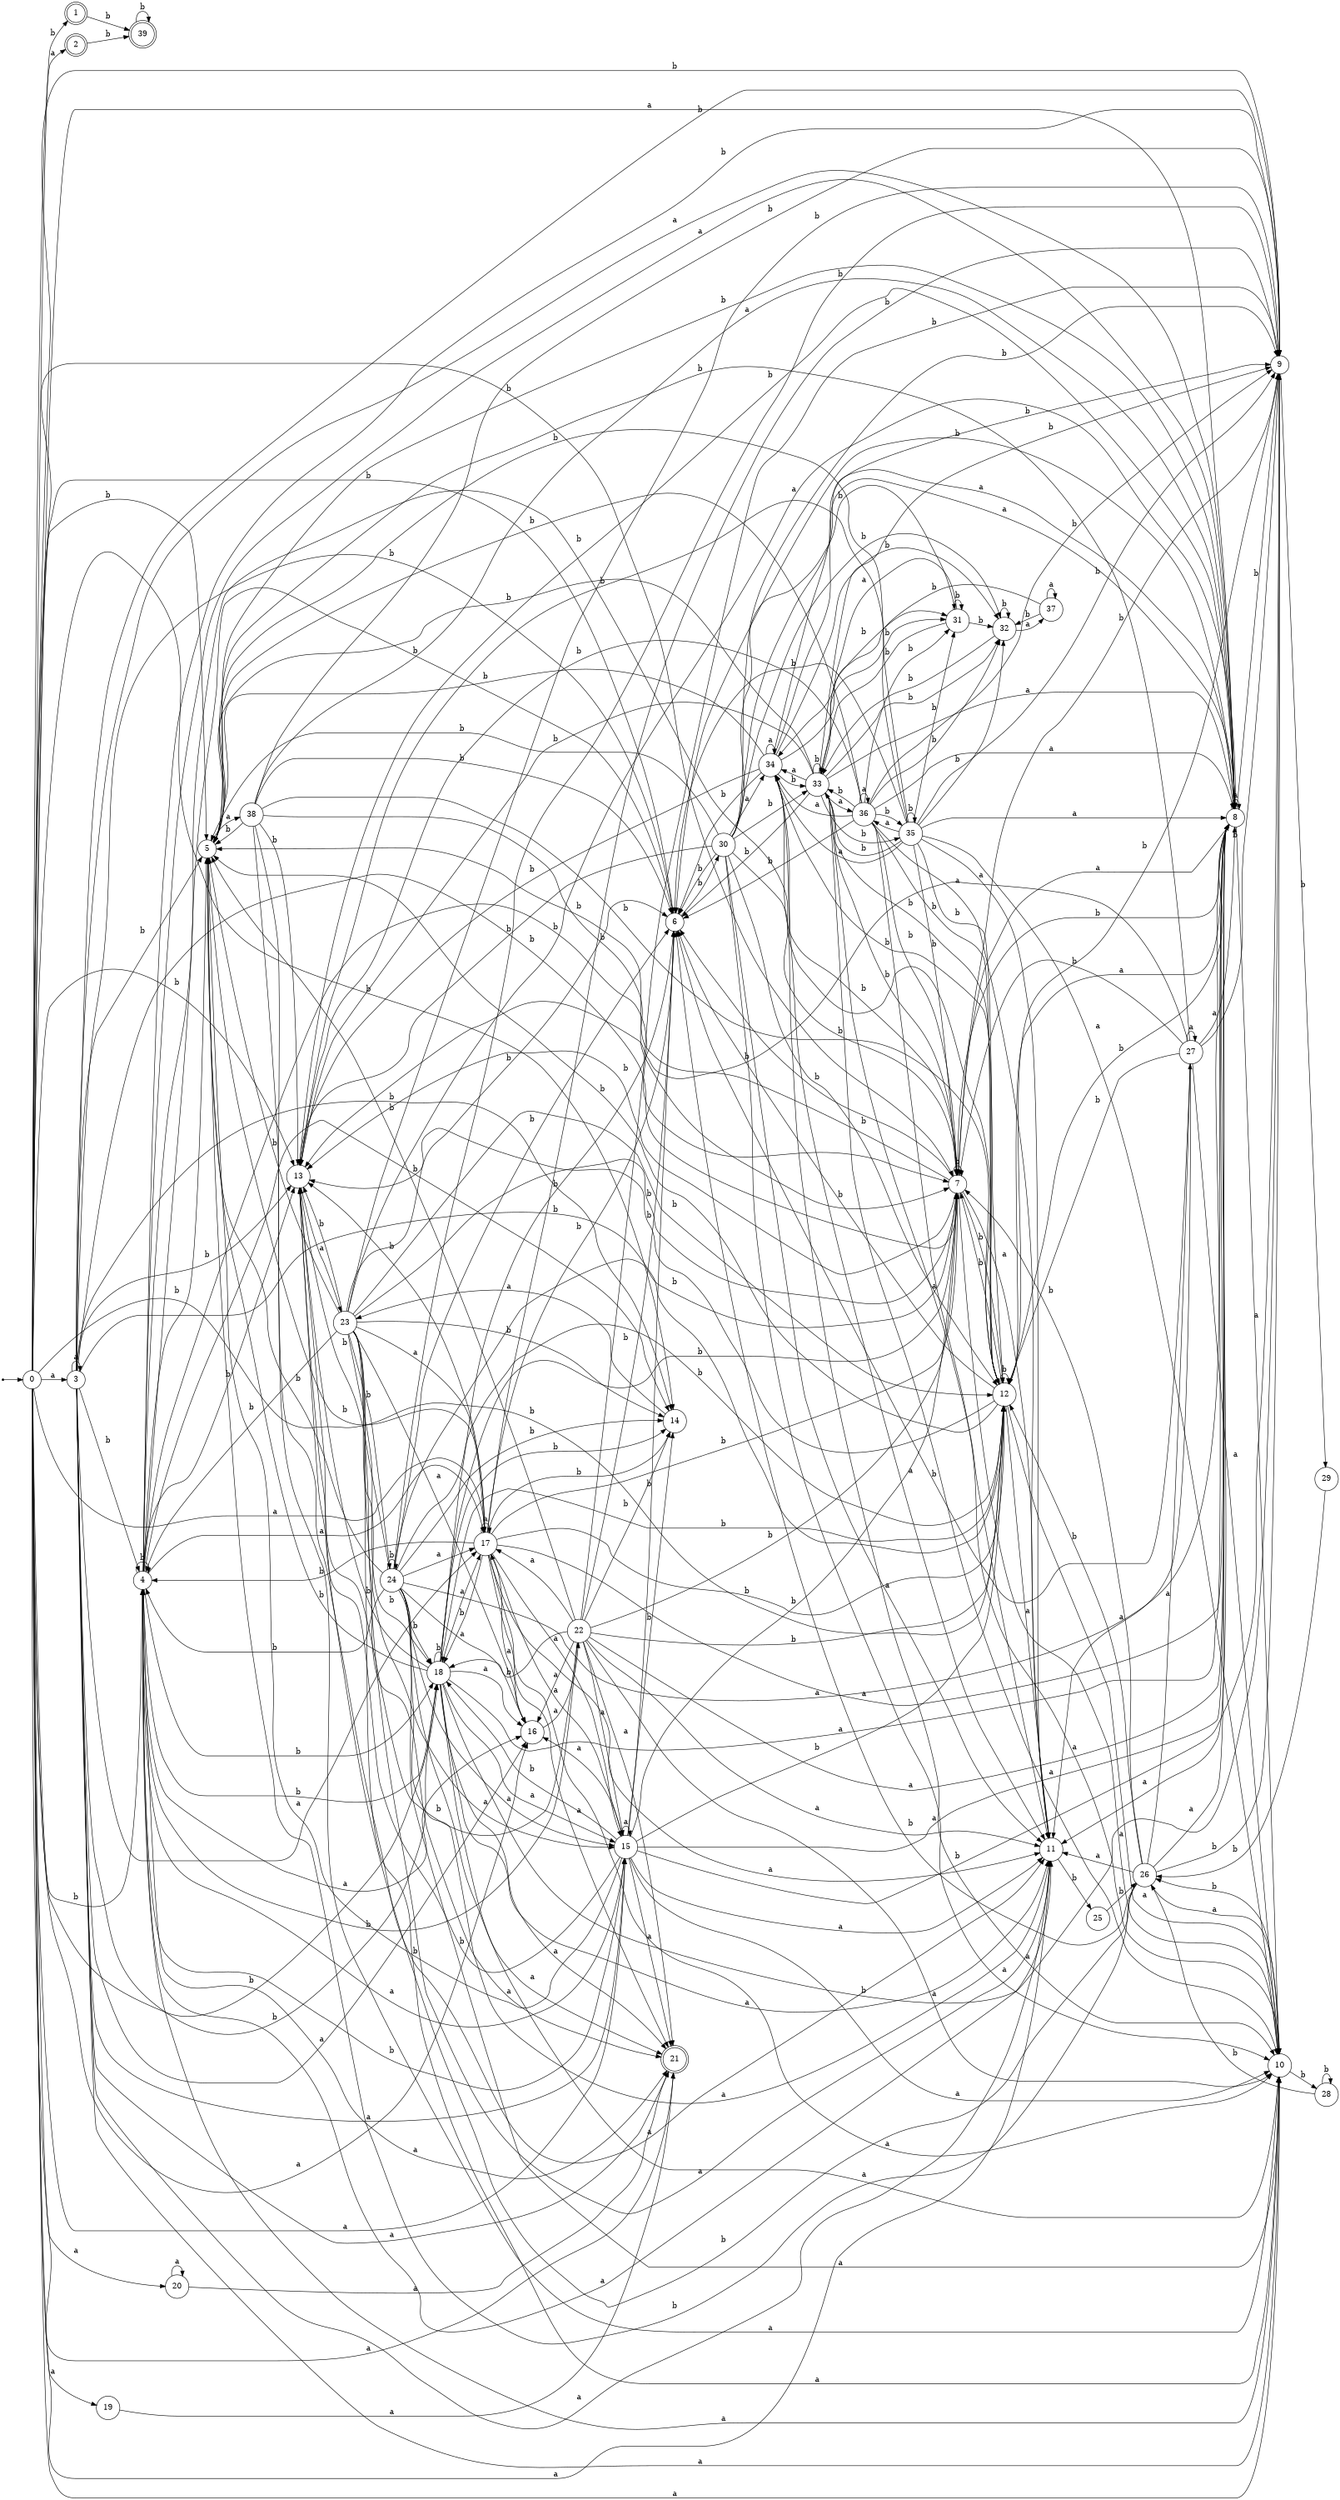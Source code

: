 digraph finite_state_machine {
rankdir=LR;
size="20,20";
node [shape = point]; "dummy0"
node [shape = circle]; "0";
"dummy0" -> "0";
node [shape = doublecircle]; "1";node [shape = doublecircle]; "2";node [shape = circle]; "3";
node [shape = circle]; "4";
node [shape = circle]; "5";
node [shape = circle]; "6";
node [shape = circle]; "7";
node [shape = circle]; "8";
node [shape = circle]; "9";
node [shape = circle]; "10";
node [shape = circle]; "11";
node [shape = circle]; "12";
node [shape = circle]; "13";
node [shape = circle]; "14";
node [shape = circle]; "15";
node [shape = circle]; "16";
node [shape = circle]; "17";
node [shape = circle]; "18";
node [shape = circle]; "19";
node [shape = circle]; "20";
node [shape = doublecircle]; "21";node [shape = circle]; "22";
node [shape = circle]; "23";
node [shape = circle]; "24";
node [shape = circle]; "25";
node [shape = circle]; "26";
node [shape = circle]; "27";
node [shape = circle]; "28";
node [shape = circle]; "29";
node [shape = circle]; "30";
node [shape = circle]; "31";
node [shape = circle]; "32";
node [shape = circle]; "33";
node [shape = circle]; "34";
node [shape = circle]; "35";
node [shape = circle]; "36";
node [shape = circle]; "37";
node [shape = circle]; "38";
node [shape = doublecircle]; "39";"0" -> "1" [label = "b"];
 "0" -> "4" [label = "b"];
 "0" -> "5" [label = "b"];
 "0" -> "6" [label = "b"];
 "0" -> "7" [label = "b"];
 "0" -> "9" [label = "b"];
 "0" -> "12" [label = "b"];
 "0" -> "13" [label = "b"];
 "0" -> "14" [label = "b"];
 "0" -> "18" [label = "b"];
 "0" -> "2" [label = "a"];
 "0" -> "3" [label = "a"];
 "0" -> "8" [label = "a"];
 "0" -> "10" [label = "a"];
 "0" -> "11" [label = "a"];
 "0" -> "15" [label = "a"];
 "0" -> "16" [label = "a"];
 "0" -> "17" [label = "a"];
 "0" -> "19" [label = "a"];
 "0" -> "20" [label = "a"];
 "0" -> "21" [label = "a"];
 "20" -> "20" [label = "a"];
 "20" -> "21" [label = "a"];
 "19" -> "21" [label = "a"];
 "18" -> "4" [label = "b"];
 "18" -> "5" [label = "b"];
 "18" -> "6" [label = "b"];
 "18" -> "7" [label = "b"];
 "18" -> "9" [label = "b"];
 "18" -> "12" [label = "b"];
 "18" -> "13" [label = "b"];
 "18" -> "14" [label = "b"];
 "18" -> "18" [label = "b"];
 "18" -> "16" [label = "a"];
 "18" -> "17" [label = "a"];
 "18" -> "21" [label = "a"];
 "18" -> "8" [label = "a"];
 "18" -> "10" [label = "a"];
 "18" -> "11" [label = "a"];
 "18" -> "15" [label = "a"];
 "17" -> "16" [label = "a"];
 "17" -> "17" [label = "a"];
 "17" -> "21" [label = "a"];
 "17" -> "8" [label = "a"];
 "17" -> "10" [label = "a"];
 "17" -> "11" [label = "a"];
 "17" -> "15" [label = "a"];
 "17" -> "4" [label = "b"];
 "17" -> "5" [label = "b"];
 "17" -> "6" [label = "b"];
 "17" -> "7" [label = "b"];
 "17" -> "9" [label = "b"];
 "17" -> "12" [label = "b"];
 "17" -> "13" [label = "b"];
 "17" -> "14" [label = "b"];
 "17" -> "18" [label = "b"];
 "16" -> "22" [label = "a"];
 "22" -> "16" [label = "a"];
 "22" -> "17" [label = "a"];
 "22" -> "21" [label = "a"];
 "22" -> "8" [label = "a"];
 "22" -> "10" [label = "a"];
 "22" -> "11" [label = "a"];
 "22" -> "15" [label = "a"];
 "22" -> "4" [label = "b"];
 "22" -> "5" [label = "b"];
 "22" -> "6" [label = "b"];
 "22" -> "7" [label = "b"];
 "22" -> "9" [label = "b"];
 "22" -> "12" [label = "b"];
 "22" -> "13" [label = "b"];
 "22" -> "14" [label = "b"];
 "22" -> "18" [label = "b"];
 "15" -> "16" [label = "a"];
 "15" -> "17" [label = "a"];
 "15" -> "21" [label = "a"];
 "15" -> "8" [label = "a"];
 "15" -> "10" [label = "a"];
 "15" -> "11" [label = "a"];
 "15" -> "15" [label = "a"];
 "15" -> "4" [label = "b"];
 "15" -> "5" [label = "b"];
 "15" -> "6" [label = "b"];
 "15" -> "7" [label = "b"];
 "15" -> "9" [label = "b"];
 "15" -> "12" [label = "b"];
 "15" -> "13" [label = "b"];
 "15" -> "14" [label = "b"];
 "15" -> "18" [label = "b"];
 "14" -> "23" [label = "a"];
 "23" -> "4" [label = "b"];
 "23" -> "5" [label = "b"];
 "23" -> "6" [label = "b"];
 "23" -> "7" [label = "b"];
 "23" -> "9" [label = "b"];
 "23" -> "12" [label = "b"];
 "23" -> "13" [label = "b"];
 "23" -> "14" [label = "b"];
 "23" -> "18" [label = "b"];
 "23" -> "24" [label = "b"];
 "23" -> "16" [label = "a"];
 "23" -> "17" [label = "a"];
 "23" -> "21" [label = "a"];
 "23" -> "8" [label = "a"];
 "23" -> "10" [label = "a"];
 "23" -> "11" [label = "a"];
 "23" -> "15" [label = "a"];
 "24" -> "4" [label = "b"];
 "24" -> "5" [label = "b"];
 "24" -> "6" [label = "b"];
 "24" -> "7" [label = "b"];
 "24" -> "9" [label = "b"];
 "24" -> "12" [label = "b"];
 "24" -> "13" [label = "b"];
 "24" -> "14" [label = "b"];
 "24" -> "18" [label = "b"];
 "24" -> "24" [label = "b"];
 "24" -> "16" [label = "a"];
 "24" -> "17" [label = "a"];
 "24" -> "21" [label = "a"];
 "24" -> "8" [label = "a"];
 "24" -> "10" [label = "a"];
 "24" -> "11" [label = "a"];
 "24" -> "15" [label = "a"];
 "13" -> "23" [label = "a"];
 "12" -> "5" [label = "b"];
 "12" -> "6" [label = "b"];
 "12" -> "7" [label = "b"];
 "12" -> "9" [label = "b"];
 "12" -> "12" [label = "b"];
 "12" -> "13" [label = "b"];
 "12" -> "8" [label = "a"];
 "12" -> "10" [label = "a"];
 "12" -> "11" [label = "a"];
 "11" -> "25" [label = "b"];
 "25" -> "26" [label = "b"];
 "26" -> "5" [label = "b"];
 "26" -> "6" [label = "b"];
 "26" -> "7" [label = "b"];
 "26" -> "9" [label = "b"];
 "26" -> "12" [label = "b"];
 "26" -> "13" [label = "b"];
 "26" -> "27" [label = "a"];
 "26" -> "8" [label = "a"];
 "26" -> "10" [label = "a"];
 "26" -> "11" [label = "a"];
 "27" -> "11" [label = "a"];
 "27" -> "8" [label = "a"];
 "27" -> "10" [label = "a"];
 "27" -> "27" [label = "a"];
 "27" -> "5" [label = "b"];
 "27" -> "6" [label = "b"];
 "27" -> "7" [label = "b"];
 "27" -> "9" [label = "b"];
 "27" -> "12" [label = "b"];
 "27" -> "13" [label = "b"];
 "10" -> "26" [label = "b"];
 "10" -> "28" [label = "b"];
 "28" -> "26" [label = "b"];
 "28" -> "28" [label = "b"];
 "9" -> "29" [label = "b"];
 "29" -> "26" [label = "b"];
 "8" -> "8" [label = "a"];
 "8" -> "10" [label = "a"];
 "8" -> "11" [label = "a"];
 "8" -> "5" [label = "b"];
 "8" -> "6" [label = "b"];
 "8" -> "7" [label = "b"];
 "8" -> "9" [label = "b"];
 "8" -> "12" [label = "b"];
 "8" -> "13" [label = "b"];
 "7" -> "5" [label = "b"];
 "7" -> "6" [label = "b"];
 "7" -> "7" [label = "b"];
 "7" -> "9" [label = "b"];
 "7" -> "12" [label = "b"];
 "7" -> "13" [label = "b"];
 "7" -> "8" [label = "a"];
 "7" -> "10" [label = "a"];
 "7" -> "11" [label = "a"];
 "6" -> "30" [label = "b"];
 "30" -> "32" [label = "b"];
 "30" -> "33" [label = "b"];
 "30" -> "5" [label = "b"];
 "30" -> "6" [label = "b"];
 "30" -> "7" [label = "b"];
 "30" -> "9" [label = "b"];
 "30" -> "12" [label = "b"];
 "30" -> "13" [label = "b"];
 "30" -> "31" [label = "b"];
 "30" -> "8" [label = "a"];
 "30" -> "11" [label = "a"];
 "30" -> "34" [label = "a"];
 "30" -> "10" [label = "a"];
 "34" -> "8" [label = "a"];
 "34" -> "11" [label = "a"];
 "34" -> "34" [label = "a"];
 "34" -> "10" [label = "a"];
 "34" -> "32" [label = "b"];
 "34" -> "33" [label = "b"];
 "34" -> "5" [label = "b"];
 "34" -> "6" [label = "b"];
 "34" -> "7" [label = "b"];
 "34" -> "9" [label = "b"];
 "34" -> "12" [label = "b"];
 "34" -> "13" [label = "b"];
 "34" -> "31" [label = "b"];
 "33" -> "32" [label = "b"];
 "33" -> "33" [label = "b"];
 "33" -> "35" [label = "b"];
 "33" -> "5" [label = "b"];
 "33" -> "6" [label = "b"];
 "33" -> "7" [label = "b"];
 "33" -> "9" [label = "b"];
 "33" -> "12" [label = "b"];
 "33" -> "13" [label = "b"];
 "33" -> "31" [label = "b"];
 "33" -> "34" [label = "a"];
 "33" -> "36" [label = "a"];
 "33" -> "8" [label = "a"];
 "33" -> "10" [label = "a"];
 "33" -> "11" [label = "a"];
 "36" -> "34" [label = "a"];
 "36" -> "36" [label = "a"];
 "36" -> "8" [label = "a"];
 "36" -> "10" [label = "a"];
 "36" -> "11" [label = "a"];
 "36" -> "32" [label = "b"];
 "36" -> "33" [label = "b"];
 "36" -> "35" [label = "b"];
 "36" -> "5" [label = "b"];
 "36" -> "6" [label = "b"];
 "36" -> "7" [label = "b"];
 "36" -> "9" [label = "b"];
 "36" -> "12" [label = "b"];
 "36" -> "13" [label = "b"];
 "36" -> "31" [label = "b"];
 "35" -> "32" [label = "b"];
 "35" -> "33" [label = "b"];
 "35" -> "35" [label = "b"];
 "35" -> "5" [label = "b"];
 "35" -> "6" [label = "b"];
 "35" -> "7" [label = "b"];
 "35" -> "9" [label = "b"];
 "35" -> "12" [label = "b"];
 "35" -> "13" [label = "b"];
 "35" -> "31" [label = "b"];
 "35" -> "34" [label = "a"];
 "35" -> "36" [label = "a"];
 "35" -> "8" [label = "a"];
 "35" -> "10" [label = "a"];
 "35" -> "11" [label = "a"];
 "32" -> "32" [label = "b"];
 "32" -> "33" [label = "b"];
 "32" -> "37" [label = "a"];
 "37" -> "37" [label = "a"];
 "37" -> "32" [label = "b"];
 "37" -> "33" [label = "b"];
 "31" -> "32" [label = "b"];
 "31" -> "33" [label = "b"];
 "31" -> "31" [label = "b"];
 "31" -> "34" [label = "a"];
 "5" -> "38" [label = "a"];
 "38" -> "5" [label = "b"];
 "38" -> "6" [label = "b"];
 "38" -> "7" [label = "b"];
 "38" -> "9" [label = "b"];
 "38" -> "12" [label = "b"];
 "38" -> "13" [label = "b"];
 "38" -> "8" [label = "a"];
 "38" -> "10" [label = "a"];
 "38" -> "11" [label = "a"];
 "4" -> "4" [label = "b"];
 "4" -> "5" [label = "b"];
 "4" -> "6" [label = "b"];
 "4" -> "7" [label = "b"];
 "4" -> "9" [label = "b"];
 "4" -> "12" [label = "b"];
 "4" -> "13" [label = "b"];
 "4" -> "14" [label = "b"];
 "4" -> "18" [label = "b"];
 "4" -> "16" [label = "a"];
 "4" -> "17" [label = "a"];
 "4" -> "21" [label = "a"];
 "4" -> "8" [label = "a"];
 "4" -> "10" [label = "a"];
 "4" -> "11" [label = "a"];
 "4" -> "15" [label = "a"];
 "3" -> "3" [label = "a"];
 "3" -> "8" [label = "a"];
 "3" -> "10" [label = "a"];
 "3" -> "11" [label = "a"];
 "3" -> "15" [label = "a"];
 "3" -> "16" [label = "a"];
 "3" -> "17" [label = "a"];
 "3" -> "21" [label = "a"];
 "3" -> "4" [label = "b"];
 "3" -> "5" [label = "b"];
 "3" -> "6" [label = "b"];
 "3" -> "7" [label = "b"];
 "3" -> "9" [label = "b"];
 "3" -> "12" [label = "b"];
 "3" -> "13" [label = "b"];
 "3" -> "14" [label = "b"];
 "3" -> "18" [label = "b"];
 "2" -> "39" [label = "b"];
 "39" -> "39" [label = "b"];
 "1" -> "39" [label = "b"];
 }
